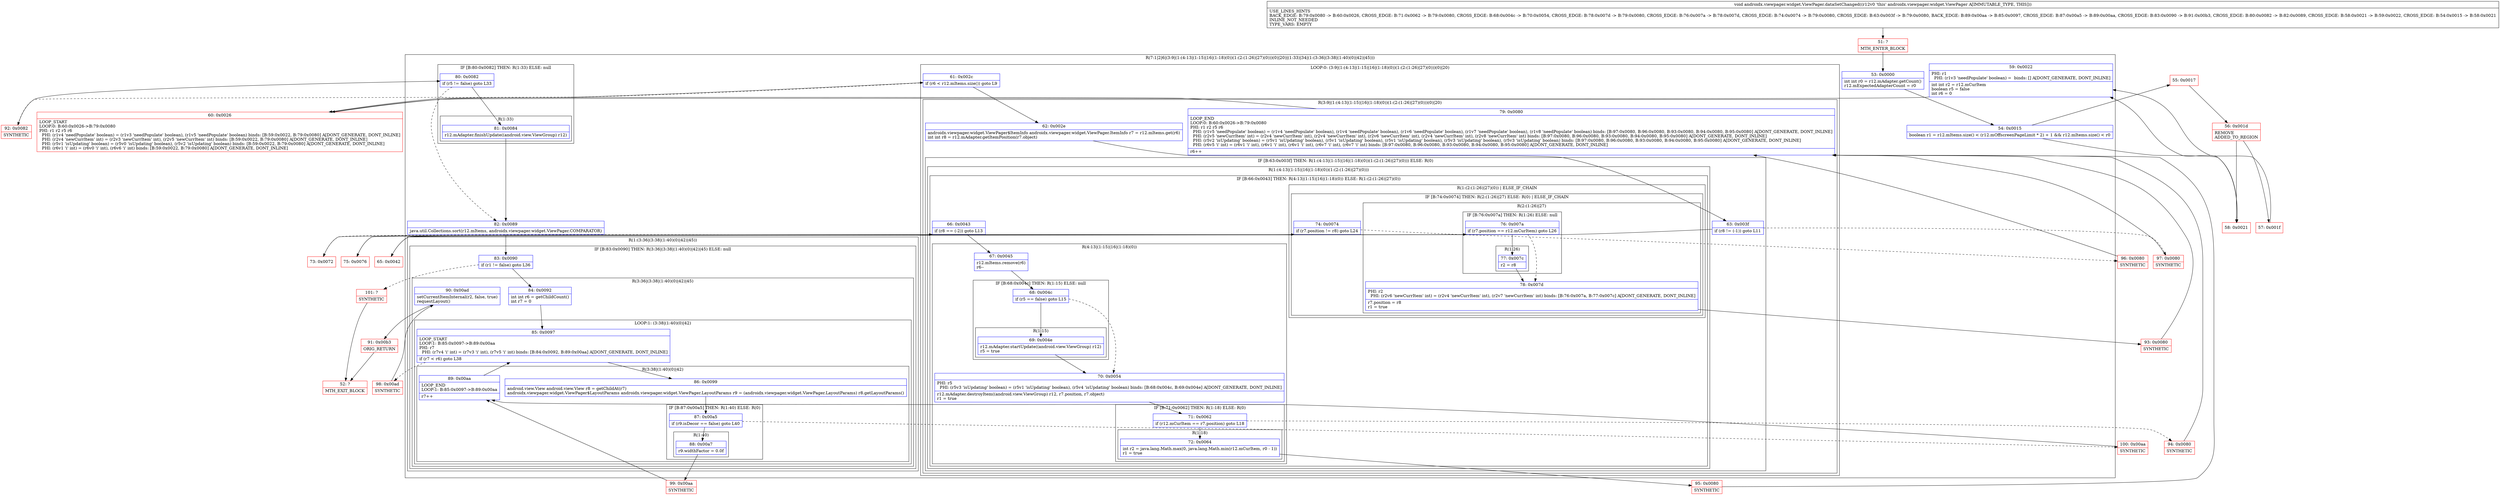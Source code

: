 digraph "CFG forandroidx.viewpager.widget.ViewPager.dataSetChanged()V" {
subgraph cluster_Region_1082179734 {
label = "R(7:1|2|6|(3:9|(1:(4:13|(1:15)|16|(1:18)(0))(1:(2:(1:26)|27)(0)))(0)|20)|(1:33)|34|(1:(3:36|(3:38|(1:40)(0)|42)|45)))";
node [shape=record,color=blue];
Node_53 [shape=record,label="{53\:\ 0x0000|int int r0 = r12.mAdapter.getCount()\lr12.mExpectedAdapterCount = r0\l}"];
Node_54 [shape=record,label="{54\:\ 0x0015|boolean r1 = r12.mItems.size() \< (r12.mOffscreenPageLimit * 2) + 1 && r12.mItems.size() \< r0\l}"];
Node_59 [shape=record,label="{59\:\ 0x0022|PHI: r1 \l  PHI: (r1v3 'needPopulate' boolean) =  binds: [] A[DONT_GENERATE, DONT_INLINE]\l|int int r2 = r12.mCurItem\lboolean r5 = false\lint r6 = 0\l}"];
subgraph cluster_LoopRegion_1897915662 {
label = "LOOP:0: (3:9|(1:(4:13|(1:15)|16|(1:18)(0))(1:(2:(1:26)|27)(0)))(0)|20)";
node [shape=record,color=blue];
Node_61 [shape=record,label="{61\:\ 0x002c|if (r6 \< r12.mItems.size()) goto L9\l}"];
subgraph cluster_Region_608531106 {
label = "R(3:9|(1:(4:13|(1:15)|16|(1:18)(0))(1:(2:(1:26)|27)(0)))(0)|20)";
node [shape=record,color=blue];
Node_62 [shape=record,label="{62\:\ 0x002e|androidx.viewpager.widget.ViewPager$ItemInfo androidx.viewpager.widget.ViewPager.ItemInfo r7 = r12.mItems.get(r6)\lint int r8 = r12.mAdapter.getItemPosition(r7.object)\l}"];
subgraph cluster_IfRegion_526035549 {
label = "IF [B:63:0x003f] THEN: R(1:(4:13|(1:15)|16|(1:18)(0))(1:(2:(1:26)|27)(0))) ELSE: R(0)";
node [shape=record,color=blue];
Node_63 [shape=record,label="{63\:\ 0x003f|if (r8 != (\-1)) goto L11\l}"];
subgraph cluster_Region_1596825542 {
label = "R(1:(4:13|(1:15)|16|(1:18)(0))(1:(2:(1:26)|27)(0)))";
node [shape=record,color=blue];
subgraph cluster_IfRegion_57117431 {
label = "IF [B:66:0x0043] THEN: R(4:13|(1:15)|16|(1:18)(0)) ELSE: R(1:(2:(1:26)|27)(0))";
node [shape=record,color=blue];
Node_66 [shape=record,label="{66\:\ 0x0043|if (r8 == (\-2)) goto L13\l}"];
subgraph cluster_Region_1986930845 {
label = "R(4:13|(1:15)|16|(1:18)(0))";
node [shape=record,color=blue];
Node_67 [shape=record,label="{67\:\ 0x0045|r12.mItems.remove(r6)\lr6\-\-\l}"];
subgraph cluster_IfRegion_1367709569 {
label = "IF [B:68:0x004c] THEN: R(1:15) ELSE: null";
node [shape=record,color=blue];
Node_68 [shape=record,label="{68\:\ 0x004c|if (r5 == false) goto L15\l}"];
subgraph cluster_Region_132799672 {
label = "R(1:15)";
node [shape=record,color=blue];
Node_69 [shape=record,label="{69\:\ 0x004e|r12.mAdapter.startUpdate((android.view.ViewGroup) r12)\lr5 = true\l}"];
}
}
Node_70 [shape=record,label="{70\:\ 0x0054|PHI: r5 \l  PHI: (r5v3 'isUpdating' boolean) = (r5v1 'isUpdating' boolean), (r5v4 'isUpdating' boolean) binds: [B:68:0x004c, B:69:0x004e] A[DONT_GENERATE, DONT_INLINE]\l|r12.mAdapter.destroyItem((android.view.ViewGroup) r12, r7.position, r7.object)\lr1 = true\l}"];
subgraph cluster_IfRegion_83040835 {
label = "IF [B:71:0x0062] THEN: R(1:18) ELSE: R(0)";
node [shape=record,color=blue];
Node_71 [shape=record,label="{71\:\ 0x0062|if (r12.mCurItem == r7.position) goto L18\l}"];
subgraph cluster_Region_1895606018 {
label = "R(1:18)";
node [shape=record,color=blue];
Node_72 [shape=record,label="{72\:\ 0x0064|int r2 = java.lang.Math.max(0, java.lang.Math.min(r12.mCurItem, r0 \- 1))\lr1 = true\l}"];
}
subgraph cluster_Region_1152224176 {
label = "R(0)";
node [shape=record,color=blue];
}
}
}
subgraph cluster_Region_1095055867 {
label = "R(1:(2:(1:26)|27)(0)) | ELSE_IF_CHAIN\l";
node [shape=record,color=blue];
subgraph cluster_IfRegion_1558742996 {
label = "IF [B:74:0x0074] THEN: R(2:(1:26)|27) ELSE: R(0) | ELSE_IF_CHAIN\l";
node [shape=record,color=blue];
Node_74 [shape=record,label="{74\:\ 0x0074|if (r7.position != r8) goto L24\l}"];
subgraph cluster_Region_1255012958 {
label = "R(2:(1:26)|27)";
node [shape=record,color=blue];
subgraph cluster_IfRegion_1981535014 {
label = "IF [B:76:0x007a] THEN: R(1:26) ELSE: null";
node [shape=record,color=blue];
Node_76 [shape=record,label="{76\:\ 0x007a|if (r7.position == r12.mCurItem) goto L26\l}"];
subgraph cluster_Region_628991766 {
label = "R(1:26)";
node [shape=record,color=blue];
Node_77 [shape=record,label="{77\:\ 0x007c|r2 = r8\l}"];
}
}
Node_78 [shape=record,label="{78\:\ 0x007d|PHI: r2 \l  PHI: (r2v6 'newCurrItem' int) = (r2v4 'newCurrItem' int), (r2v7 'newCurrItem' int) binds: [B:76:0x007a, B:77:0x007c] A[DONT_GENERATE, DONT_INLINE]\l|r7.position = r8\lr1 = true\l}"];
}
subgraph cluster_Region_1887041210 {
label = "R(0)";
node [shape=record,color=blue];
}
}
}
}
}
subgraph cluster_Region_1134134492 {
label = "R(0)";
node [shape=record,color=blue];
}
}
Node_79 [shape=record,label="{79\:\ 0x0080|LOOP_END\lLOOP:0: B:60:0x0026\-\>B:79:0x0080\lPHI: r1 r2 r5 r6 \l  PHI: (r1v5 'needPopulate' boolean) = (r1v4 'needPopulate' boolean), (r1v4 'needPopulate' boolean), (r1v6 'needPopulate' boolean), (r1v7 'needPopulate' boolean), (r1v8 'needPopulate' boolean) binds: [B:97:0x0080, B:96:0x0080, B:93:0x0080, B:94:0x0080, B:95:0x0080] A[DONT_GENERATE, DONT_INLINE]\l  PHI: (r2v5 'newCurrItem' int) = (r2v4 'newCurrItem' int), (r2v4 'newCurrItem' int), (r2v6 'newCurrItem' int), (r2v4 'newCurrItem' int), (r2v8 'newCurrItem' int) binds: [B:97:0x0080, B:96:0x0080, B:93:0x0080, B:94:0x0080, B:95:0x0080] A[DONT_GENERATE, DONT_INLINE]\l  PHI: (r5v2 'isUpdating' boolean) = (r5v1 'isUpdating' boolean), (r5v1 'isUpdating' boolean), (r5v1 'isUpdating' boolean), (r5v3 'isUpdating' boolean), (r5v3 'isUpdating' boolean) binds: [B:97:0x0080, B:96:0x0080, B:93:0x0080, B:94:0x0080, B:95:0x0080] A[DONT_GENERATE, DONT_INLINE]\l  PHI: (r6v5 'i' int) = (r6v1 'i' int), (r6v1 'i' int), (r6v1 'i' int), (r6v7 'i' int), (r6v7 'i' int) binds: [B:97:0x0080, B:96:0x0080, B:93:0x0080, B:94:0x0080, B:95:0x0080] A[DONT_GENERATE, DONT_INLINE]\l|r6++\l}"];
}
}
subgraph cluster_IfRegion_428400560 {
label = "IF [B:80:0x0082] THEN: R(1:33) ELSE: null";
node [shape=record,color=blue];
Node_80 [shape=record,label="{80\:\ 0x0082|if (r5 != false) goto L33\l}"];
subgraph cluster_Region_1799452436 {
label = "R(1:33)";
node [shape=record,color=blue];
Node_81 [shape=record,label="{81\:\ 0x0084|r12.mAdapter.finishUpdate((android.view.ViewGroup) r12)\l}"];
}
}
Node_82 [shape=record,label="{82\:\ 0x0089|java.util.Collections.sort(r12.mItems, androidx.viewpager.widget.ViewPager.COMPARATOR)\l}"];
subgraph cluster_Region_52629862 {
label = "R(1:(3:36|(3:38|(1:40)(0)|42)|45))";
node [shape=record,color=blue];
subgraph cluster_IfRegion_816628406 {
label = "IF [B:83:0x0090] THEN: R(3:36|(3:38|(1:40)(0)|42)|45) ELSE: null";
node [shape=record,color=blue];
Node_83 [shape=record,label="{83\:\ 0x0090|if (r1 != false) goto L36\l}"];
subgraph cluster_Region_4695789 {
label = "R(3:36|(3:38|(1:40)(0)|42)|45)";
node [shape=record,color=blue];
Node_84 [shape=record,label="{84\:\ 0x0092|int int r6 = getChildCount()\lint r7 = 0\l}"];
subgraph cluster_LoopRegion_215698739 {
label = "LOOP:1: (3:38|(1:40)(0)|42)";
node [shape=record,color=blue];
Node_85 [shape=record,label="{85\:\ 0x0097|LOOP_START\lLOOP:1: B:85:0x0097\-\>B:89:0x00aa\lPHI: r7 \l  PHI: (r7v4 'i' int) = (r7v3 'i' int), (r7v5 'i' int) binds: [B:84:0x0092, B:89:0x00aa] A[DONT_GENERATE, DONT_INLINE]\l|if (r7 \< r6) goto L38\l}"];
subgraph cluster_Region_1399944775 {
label = "R(3:38|(1:40)(0)|42)";
node [shape=record,color=blue];
Node_86 [shape=record,label="{86\:\ 0x0099|android.view.View android.view.View r8 = getChildAt(r7)\landroidx.viewpager.widget.ViewPager$LayoutParams androidx.viewpager.widget.ViewPager.LayoutParams r9 = (androidx.viewpager.widget.ViewPager.LayoutParams) r8.getLayoutParams()\l}"];
subgraph cluster_IfRegion_1554960105 {
label = "IF [B:87:0x00a5] THEN: R(1:40) ELSE: R(0)";
node [shape=record,color=blue];
Node_87 [shape=record,label="{87\:\ 0x00a5|if (r9.isDecor == false) goto L40\l}"];
subgraph cluster_Region_1377265639 {
label = "R(1:40)";
node [shape=record,color=blue];
Node_88 [shape=record,label="{88\:\ 0x00a7|r9.widthFactor = 0.0f\l}"];
}
subgraph cluster_Region_1011936158 {
label = "R(0)";
node [shape=record,color=blue];
}
}
Node_89 [shape=record,label="{89\:\ 0x00aa|LOOP_END\lLOOP:1: B:85:0x0097\-\>B:89:0x00aa\l|r7++\l}"];
}
}
Node_90 [shape=record,label="{90\:\ 0x00ad|setCurrentItemInternal(r2, false, true)\lrequestLayout()\l}"];
}
}
}
}
Node_51 [shape=record,color=red,label="{51\:\ ?|MTH_ENTER_BLOCK\l}"];
Node_55 [shape=record,color=red,label="{55\:\ 0x0017}"];
Node_56 [shape=record,color=red,label="{56\:\ 0x001d|REMOVE\lADDED_TO_REGION\l}"];
Node_57 [shape=record,color=red,label="{57\:\ 0x001f}"];
Node_60 [shape=record,color=red,label="{60\:\ 0x0026|LOOP_START\lLOOP:0: B:60:0x0026\-\>B:79:0x0080\lPHI: r1 r2 r5 r6 \l  PHI: (r1v4 'needPopulate' boolean) = (r1v3 'needPopulate' boolean), (r1v5 'needPopulate' boolean) binds: [B:59:0x0022, B:79:0x0080] A[DONT_GENERATE, DONT_INLINE]\l  PHI: (r2v4 'newCurrItem' int) = (r2v3 'newCurrItem' int), (r2v5 'newCurrItem' int) binds: [B:59:0x0022, B:79:0x0080] A[DONT_GENERATE, DONT_INLINE]\l  PHI: (r5v1 'isUpdating' boolean) = (r5v0 'isUpdating' boolean), (r5v2 'isUpdating' boolean) binds: [B:59:0x0022, B:79:0x0080] A[DONT_GENERATE, DONT_INLINE]\l  PHI: (r6v1 'i' int) = (r6v0 'i' int), (r6v6 'i' int) binds: [B:59:0x0022, B:79:0x0080] A[DONT_GENERATE, DONT_INLINE]\l}"];
Node_65 [shape=record,color=red,label="{65\:\ 0x0042}"];
Node_95 [shape=record,color=red,label="{95\:\ 0x0080|SYNTHETIC\l}"];
Node_94 [shape=record,color=red,label="{94\:\ 0x0080|SYNTHETIC\l}"];
Node_73 [shape=record,color=red,label="{73\:\ 0x0072}"];
Node_75 [shape=record,color=red,label="{75\:\ 0x0076}"];
Node_93 [shape=record,color=red,label="{93\:\ 0x0080|SYNTHETIC\l}"];
Node_96 [shape=record,color=red,label="{96\:\ 0x0080|SYNTHETIC\l}"];
Node_97 [shape=record,color=red,label="{97\:\ 0x0080|SYNTHETIC\l}"];
Node_92 [shape=record,color=red,label="{92\:\ 0x0082|SYNTHETIC\l}"];
Node_99 [shape=record,color=red,label="{99\:\ 0x00aa|SYNTHETIC\l}"];
Node_100 [shape=record,color=red,label="{100\:\ 0x00aa|SYNTHETIC\l}"];
Node_98 [shape=record,color=red,label="{98\:\ 0x00ad|SYNTHETIC\l}"];
Node_91 [shape=record,color=red,label="{91\:\ 0x00b3|ORIG_RETURN\l}"];
Node_52 [shape=record,color=red,label="{52\:\ ?|MTH_EXIT_BLOCK\l}"];
Node_101 [shape=record,color=red,label="{101\:\ ?|SYNTHETIC\l}"];
Node_58 [shape=record,color=red,label="{58\:\ 0x0021}"];
MethodNode[shape=record,label="{void androidx.viewpager.widget.ViewPager.dataSetChanged((r12v0 'this' androidx.viewpager.widget.ViewPager A[IMMUTABLE_TYPE, THIS]))  | USE_LINES_HINTS\lBACK_EDGE: B:79:0x0080 \-\> B:60:0x0026, CROSS_EDGE: B:71:0x0062 \-\> B:79:0x0080, CROSS_EDGE: B:68:0x004c \-\> B:70:0x0054, CROSS_EDGE: B:78:0x007d \-\> B:79:0x0080, CROSS_EDGE: B:76:0x007a \-\> B:78:0x007d, CROSS_EDGE: B:74:0x0074 \-\> B:79:0x0080, CROSS_EDGE: B:63:0x003f \-\> B:79:0x0080, BACK_EDGE: B:89:0x00aa \-\> B:85:0x0097, CROSS_EDGE: B:87:0x00a5 \-\> B:89:0x00aa, CROSS_EDGE: B:83:0x0090 \-\> B:91:0x00b3, CROSS_EDGE: B:80:0x0082 \-\> B:82:0x0089, CROSS_EDGE: B:58:0x0021 \-\> B:59:0x0022, CROSS_EDGE: B:54:0x0015 \-\> B:58:0x0021\lINLINE_NOT_NEEDED\lTYPE_VARS: EMPTY\l}"];
MethodNode -> Node_51;Node_53 -> Node_54;
Node_54 -> Node_55;
Node_54 -> Node_58;
Node_59 -> Node_60;
Node_61 -> Node_62;
Node_61 -> Node_92[style=dashed];
Node_62 -> Node_63;
Node_63 -> Node_65;
Node_63 -> Node_97[style=dashed];
Node_66 -> Node_67;
Node_66 -> Node_73[style=dashed];
Node_67 -> Node_68;
Node_68 -> Node_69;
Node_68 -> Node_70[style=dashed];
Node_69 -> Node_70;
Node_70 -> Node_71;
Node_71 -> Node_72;
Node_71 -> Node_94[style=dashed];
Node_72 -> Node_95;
Node_74 -> Node_75;
Node_74 -> Node_96[style=dashed];
Node_76 -> Node_77;
Node_76 -> Node_78[style=dashed];
Node_77 -> Node_78;
Node_78 -> Node_93;
Node_79 -> Node_60;
Node_80 -> Node_81;
Node_80 -> Node_82[style=dashed];
Node_81 -> Node_82;
Node_82 -> Node_83;
Node_83 -> Node_84;
Node_83 -> Node_101[style=dashed];
Node_84 -> Node_85;
Node_85 -> Node_86;
Node_85 -> Node_98[style=dashed];
Node_86 -> Node_87;
Node_87 -> Node_88;
Node_87 -> Node_100[style=dashed];
Node_88 -> Node_99;
Node_89 -> Node_85;
Node_90 -> Node_91;
Node_51 -> Node_53;
Node_55 -> Node_56;
Node_56 -> Node_57;
Node_56 -> Node_58;
Node_57 -> Node_59;
Node_60 -> Node_61;
Node_65 -> Node_66;
Node_95 -> Node_79;
Node_94 -> Node_79;
Node_73 -> Node_74;
Node_75 -> Node_76;
Node_93 -> Node_79;
Node_96 -> Node_79;
Node_97 -> Node_79;
Node_92 -> Node_80;
Node_99 -> Node_89;
Node_100 -> Node_89;
Node_98 -> Node_90;
Node_91 -> Node_52;
Node_101 -> Node_52;
Node_58 -> Node_59;
}

